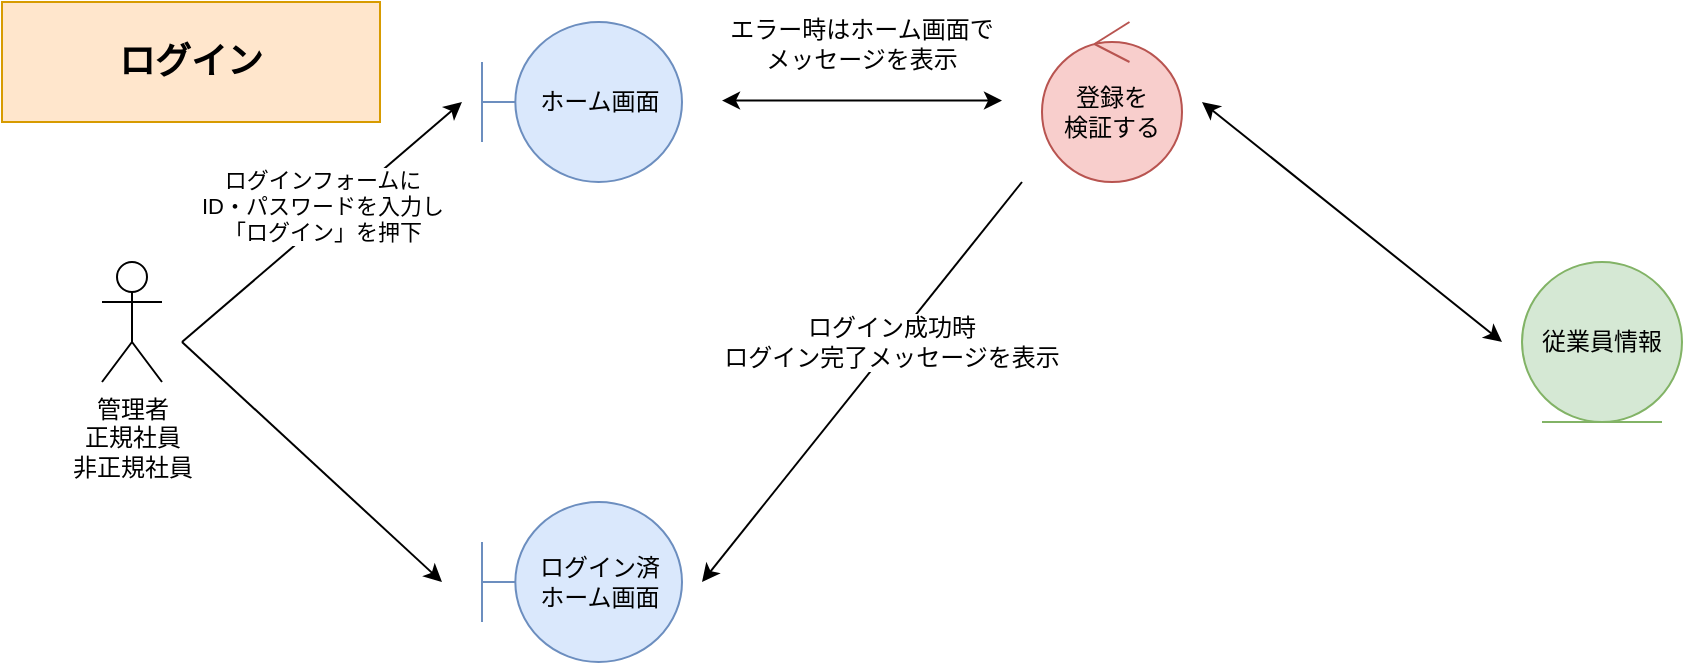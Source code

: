 <mxfile>
    <diagram id="iHAmE9tPRXu_R2L8gTPu" name="*ログイン">
        <mxGraphModel dx="1196" dy="339" grid="0" gridSize="10" guides="1" tooltips="1" connect="1" arrows="1" fold="1" page="0" pageScale="1" pageWidth="827" pageHeight="1169" math="0" shadow="0">
            <root>
                <mxCell id="0"/>
                <mxCell id="1" parent="0"/>
                <mxCell id="70" value="管理者&lt;br&gt;正規社員&lt;br&gt;非正規社員" style="shape=umlActor;verticalLabelPosition=bottom;verticalAlign=top;html=1;" parent="1" vertex="1">
                    <mxGeometry x="-60" y="290" width="30" height="60" as="geometry"/>
                </mxCell>
                <mxCell id="71" value="登録を&lt;br&gt;検証する" style="ellipse;shape=umlControl;whiteSpace=wrap;html=1;fillColor=#f8cecc;strokeColor=#b85450;" parent="1" vertex="1">
                    <mxGeometry x="410" y="170" width="70" height="80" as="geometry"/>
                </mxCell>
                <mxCell id="72" value="従業員情報" style="ellipse;shape=umlEntity;whiteSpace=wrap;html=1;fillColor=#d5e8d4;strokeColor=#82b366;" parent="1" vertex="1">
                    <mxGeometry x="650" y="290" width="80" height="80" as="geometry"/>
                </mxCell>
                <mxCell id="73" value="" style="endArrow=classic;html=1;rounded=0;endFill=1;startArrow=classic;startFill=1;" parent="1" edge="1">
                    <mxGeometry width="50" height="50" relative="1" as="geometry">
                        <mxPoint x="640" y="330" as="sourcePoint"/>
                        <mxPoint x="490" y="210.0" as="targetPoint"/>
                    </mxGeometry>
                </mxCell>
                <mxCell id="74" value="" style="endArrow=classic;html=1;rounded=0;" parent="1" edge="1">
                    <mxGeometry width="50" height="50" relative="1" as="geometry">
                        <mxPoint x="-20" y="330" as="sourcePoint"/>
                        <mxPoint x="110" y="450" as="targetPoint"/>
                    </mxGeometry>
                </mxCell>
                <mxCell id="75" value="ホーム画面" style="shape=umlBoundary;whiteSpace=wrap;html=1;fillColor=#dae8fc;strokeColor=#6c8ebf;" parent="1" vertex="1">
                    <mxGeometry x="130" y="170" width="100" height="80" as="geometry"/>
                </mxCell>
                <mxCell id="76" value="" style="endArrow=classic;html=1;rounded=0;" parent="1" edge="1">
                    <mxGeometry width="50" height="50" relative="1" as="geometry">
                        <mxPoint x="-20" y="330" as="sourcePoint"/>
                        <mxPoint x="120" y="210.0" as="targetPoint"/>
                    </mxGeometry>
                </mxCell>
                <mxCell id="77" value="ログインフォームに&lt;br&gt;ID・パスワードを入力し&lt;br&gt;「ログイン」を押下" style="edgeLabel;html=1;align=center;verticalAlign=middle;resizable=0;points=[];" parent="76" vertex="1" connectable="0">
                    <mxGeometry x="0.182" relative="1" as="geometry">
                        <mxPoint x="-13" y="3" as="offset"/>
                    </mxGeometry>
                </mxCell>
                <mxCell id="78" value="" style="endArrow=classic;html=1;rounded=0;startArrow=classic;startFill=1;" parent="1" edge="1">
                    <mxGeometry width="50" height="50" relative="1" as="geometry">
                        <mxPoint x="250" y="209.29" as="sourcePoint"/>
                        <mxPoint x="390" y="209.29" as="targetPoint"/>
                    </mxGeometry>
                </mxCell>
                <mxCell id="79" value="ログイン済&lt;br&gt;ホーム画面" style="shape=umlBoundary;whiteSpace=wrap;html=1;fillColor=#dae8fc;strokeColor=#6c8ebf;" parent="1" vertex="1">
                    <mxGeometry x="130" y="410" width="100" height="80" as="geometry"/>
                </mxCell>
                <mxCell id="80" value="エラー時はホーム画面で&lt;br&gt;メッセージを表示" style="text;html=1;strokeColor=none;fillColor=none;align=center;verticalAlign=middle;whiteSpace=wrap;rounded=0;" parent="1" vertex="1">
                    <mxGeometry x="250" y="160" width="140" height="42.5" as="geometry"/>
                </mxCell>
                <mxCell id="81" value="" style="endArrow=none;html=1;rounded=0;endFill=0;startArrow=classic;startFill=1;" parent="1" edge="1">
                    <mxGeometry width="50" height="50" relative="1" as="geometry">
                        <mxPoint x="240" y="450" as="sourcePoint"/>
                        <mxPoint x="400" y="250.0" as="targetPoint"/>
                    </mxGeometry>
                </mxCell>
                <mxCell id="82" value="ログイン" style="rounded=0;whiteSpace=wrap;html=1;fillColor=#ffe6cc;strokeColor=#d79b00;fontStyle=1;fontSize=18;" parent="1" vertex="1">
                    <mxGeometry x="-110" y="160" width="189" height="60" as="geometry"/>
                </mxCell>
                <mxCell id="83" value="ログイン成功時&lt;br&gt;ログイン完了メッセージを表示" style="text;html=1;strokeColor=none;fillColor=none;align=center;verticalAlign=middle;whiteSpace=wrap;rounded=0;labelBackgroundColor=default;fontColor=default;" parent="1" vertex="1">
                    <mxGeometry x="250" y="315" width="170" height="30" as="geometry"/>
                </mxCell>
            </root>
        </mxGraphModel>
    </diagram>
    <diagram id="-g-JyxEut5_m3j0BCl9_" name="*ユーザ権限編集">
        <mxGraphModel dx="1623" dy="339" grid="1" gridSize="10" guides="1" tooltips="1" connect="1" arrows="1" fold="1" page="1" pageScale="1" pageWidth="827" pageHeight="1169" math="0" shadow="0">
            <root>
                <mxCell id="dJEIKiLl5nL28aXN8n3M-0"/>
                <mxCell id="dJEIKiLl5nL28aXN8n3M-1" parent="dJEIKiLl5nL28aXN8n3M-0"/>
                <mxCell id="dJEIKiLl5nL28aXN8n3M-2" value="管理者" style="shape=umlActor;verticalLabelPosition=bottom;verticalAlign=top;html=1;" vertex="1" parent="dJEIKiLl5nL28aXN8n3M-1">
                    <mxGeometry x="-70" y="250" width="30" height="60" as="geometry"/>
                </mxCell>
                <mxCell id="dJEIKiLl5nL28aXN8n3M-3" value="ログイン済&lt;br&gt;ホーム画面" style="shape=umlBoundary;whiteSpace=wrap;html=1;fillColor=#dae8fc;strokeColor=#6c8ebf;" vertex="1" parent="dJEIKiLl5nL28aXN8n3M-1">
                    <mxGeometry x="120" y="120" width="100" height="80" as="geometry"/>
                </mxCell>
                <mxCell id="dJEIKiLl5nL28aXN8n3M-4" value="権限編集&lt;br&gt;画面" style="shape=umlBoundary;whiteSpace=wrap;html=1;fillColor=#dae8fc;strokeColor=#6c8ebf;" vertex="1" parent="dJEIKiLl5nL28aXN8n3M-1">
                    <mxGeometry x="120" y="360" width="100" height="80" as="geometry"/>
                </mxCell>
                <mxCell id="dJEIKiLl5nL28aXN8n3M-5" value="" style="endArrow=classic;html=1;rounded=0;" edge="1" parent="dJEIKiLl5nL28aXN8n3M-1">
                    <mxGeometry width="50" height="50" relative="1" as="geometry">
                        <mxPoint x="-20" y="280" as="sourcePoint"/>
                        <mxPoint x="110" y="160.0" as="targetPoint"/>
                    </mxGeometry>
                </mxCell>
                <mxCell id="dJEIKiLl5nL28aXN8n3M-6" value="「ユーザ権限マスタ」&lt;br&gt;を押下" style="edgeLabel;html=1;align=center;verticalAlign=middle;resizable=0;points=[];" vertex="1" connectable="0" parent="dJEIKiLl5nL28aXN8n3M-5">
                    <mxGeometry x="-0.216" y="1" relative="1" as="geometry">
                        <mxPoint x="15" y="-16" as="offset"/>
                    </mxGeometry>
                </mxCell>
                <mxCell id="dJEIKiLl5nL28aXN8n3M-7" value="権限情報を取得する" style="ellipse;shape=umlControl;whiteSpace=wrap;html=1;fillColor=#f8cecc;strokeColor=#b85450;" vertex="1" parent="dJEIKiLl5nL28aXN8n3M-1">
                    <mxGeometry x="460" y="120" width="70" height="80" as="geometry"/>
                </mxCell>
                <mxCell id="dJEIKiLl5nL28aXN8n3M-8" value="更新する" style="ellipse;shape=umlControl;whiteSpace=wrap;html=1;fillColor=#f8cecc;strokeColor=#b85450;" vertex="1" parent="dJEIKiLl5nL28aXN8n3M-1">
                    <mxGeometry x="460" y="280" width="70" height="80" as="geometry"/>
                </mxCell>
                <mxCell id="dJEIKiLl5nL28aXN8n3M-9" value="" style="endArrow=classic;html=1;rounded=0;" edge="1" parent="dJEIKiLl5nL28aXN8n3M-1">
                    <mxGeometry width="50" height="50" relative="1" as="geometry">
                        <mxPoint x="240" y="160.0" as="sourcePoint"/>
                        <mxPoint x="440" y="160" as="targetPoint"/>
                    </mxGeometry>
                </mxCell>
                <mxCell id="dJEIKiLl5nL28aXN8n3M-10" value="権限情報" style="ellipse;shape=umlEntity;whiteSpace=wrap;html=1;fillColor=#d5e8d4;strokeColor=#82b366;" vertex="1" parent="dJEIKiLl5nL28aXN8n3M-1">
                    <mxGeometry x="690" y="200" width="80" height="80" as="geometry"/>
                </mxCell>
                <mxCell id="dJEIKiLl5nL28aXN8n3M-11" value="" style="endArrow=classic;html=1;rounded=0;startArrow=classic;startFill=1;" edge="1" parent="dJEIKiLl5nL28aXN8n3M-1">
                    <mxGeometry width="50" height="50" relative="1" as="geometry">
                        <mxPoint x="540" y="160" as="sourcePoint"/>
                        <mxPoint x="680" y="240" as="targetPoint"/>
                    </mxGeometry>
                </mxCell>
                <mxCell id="dJEIKiLl5nL28aXN8n3M-12" value="" style="endArrow=classic;html=1;rounded=0;" edge="1" parent="dJEIKiLl5nL28aXN8n3M-1">
                    <mxGeometry width="50" height="50" relative="1" as="geometry">
                        <mxPoint x="-20" y="280" as="sourcePoint"/>
                        <mxPoint x="110" y="400" as="targetPoint"/>
                    </mxGeometry>
                </mxCell>
                <mxCell id="dJEIKiLl5nL28aXN8n3M-13" value="従業員の選択、&lt;br&gt;権限の選択をし&lt;br&gt;「保存」を押下" style="edgeLabel;html=1;align=center;verticalAlign=middle;resizable=0;points=[];" vertex="1" connectable="0" parent="dJEIKiLl5nL28aXN8n3M-12">
                    <mxGeometry x="-0.178" y="1" relative="1" as="geometry">
                        <mxPoint as="offset"/>
                    </mxGeometry>
                </mxCell>
                <mxCell id="dJEIKiLl5nL28aXN8n3M-14" value="更新内容を検証する" style="ellipse;shape=umlControl;whiteSpace=wrap;html=1;fillColor=#f8cecc;strokeColor=#b85450;" vertex="1" parent="dJEIKiLl5nL28aXN8n3M-1">
                    <mxGeometry x="460" y="440" width="70" height="80" as="geometry"/>
                </mxCell>
                <mxCell id="dJEIKiLl5nL28aXN8n3M-15" value="" style="endArrow=classic;startArrow=classic;html=1;rounded=0;" edge="1" parent="dJEIKiLl5nL28aXN8n3M-1">
                    <mxGeometry width="50" height="50" relative="1" as="geometry">
                        <mxPoint x="240" y="399.5" as="sourcePoint"/>
                        <mxPoint x="450" y="480" as="targetPoint"/>
                    </mxGeometry>
                </mxCell>
                <mxCell id="dJEIKiLl5nL28aXN8n3M-16" value="" style="endArrow=classic;html=1;rounded=0;" edge="1" parent="dJEIKiLl5nL28aXN8n3M-1">
                    <mxGeometry width="50" height="50" relative="1" as="geometry">
                        <mxPoint x="494.71" y="425" as="sourcePoint"/>
                        <mxPoint x="494.71" y="375" as="targetPoint"/>
                    </mxGeometry>
                </mxCell>
                <mxCell id="dJEIKiLl5nL28aXN8n3M-17" value="" style="endArrow=classic;html=1;rounded=0;startArrow=classic;startFill=1;" edge="1" parent="dJEIKiLl5nL28aXN8n3M-1">
                    <mxGeometry width="50" height="50" relative="1" as="geometry">
                        <mxPoint x="540" y="320" as="sourcePoint"/>
                        <mxPoint x="680" y="250" as="targetPoint"/>
                    </mxGeometry>
                </mxCell>
                <mxCell id="dJEIKiLl5nL28aXN8n3M-18" value="権限情報を&lt;br&gt;更新する" style="edgeLabel;html=1;align=center;verticalAlign=middle;resizable=0;points=[];" vertex="1" connectable="0" parent="dJEIKiLl5nL28aXN8n3M-17">
                    <mxGeometry x="0.152" y="-1" relative="1" as="geometry">
                        <mxPoint as="offset"/>
                    </mxGeometry>
                </mxCell>
                <mxCell id="dJEIKiLl5nL28aXN8n3M-19" value="" style="endArrow=classic;html=1;rounded=0;" edge="1" parent="dJEIKiLl5nL28aXN8n3M-1">
                    <mxGeometry width="50" height="50" relative="1" as="geometry">
                        <mxPoint x="440" y="170" as="sourcePoint"/>
                        <mxPoint x="240" y="390" as="targetPoint"/>
                    </mxGeometry>
                </mxCell>
                <mxCell id="dJEIKiLl5nL28aXN8n3M-20" value="選択内容に問題があればエラーメッセージを&lt;br&gt;表示する" style="text;html=1;strokeColor=none;fillColor=none;align=center;verticalAlign=middle;whiteSpace=wrap;rounded=0;labelBackgroundColor=default;" vertex="1" parent="dJEIKiLl5nL28aXN8n3M-1">
                    <mxGeometry x="270" y="430" width="140" height="30" as="geometry"/>
                </mxCell>
                <mxCell id="dJEIKiLl5nL28aXN8n3M-21" value="ユーザ権限編集" style="rounded=0;whiteSpace=wrap;html=1;fillColor=#ffe6cc;strokeColor=#d79b00;fontStyle=1;fontSize=18;" vertex="1" parent="dJEIKiLl5nL28aXN8n3M-1">
                    <mxGeometry x="-120" y="80" width="189" height="60" as="geometry"/>
                </mxCell>
                <mxCell id="dJEIKiLl5nL28aXN8n3M-22" value="" style="curved=1;endArrow=classic;html=1;rounded=0;" edge="1" parent="dJEIKiLl5nL28aXN8n3M-1">
                    <mxGeometry width="50" height="50" relative="1" as="geometry">
                        <mxPoint x="540" y="300" as="sourcePoint"/>
                        <mxPoint x="540" y="170" as="targetPoint"/>
                        <Array as="points">
                            <mxPoint x="560" y="270"/>
                            <mxPoint x="580" y="210"/>
                        </Array>
                    </mxGeometry>
                </mxCell>
            </root>
        </mxGraphModel>
    </diagram>
</mxfile>